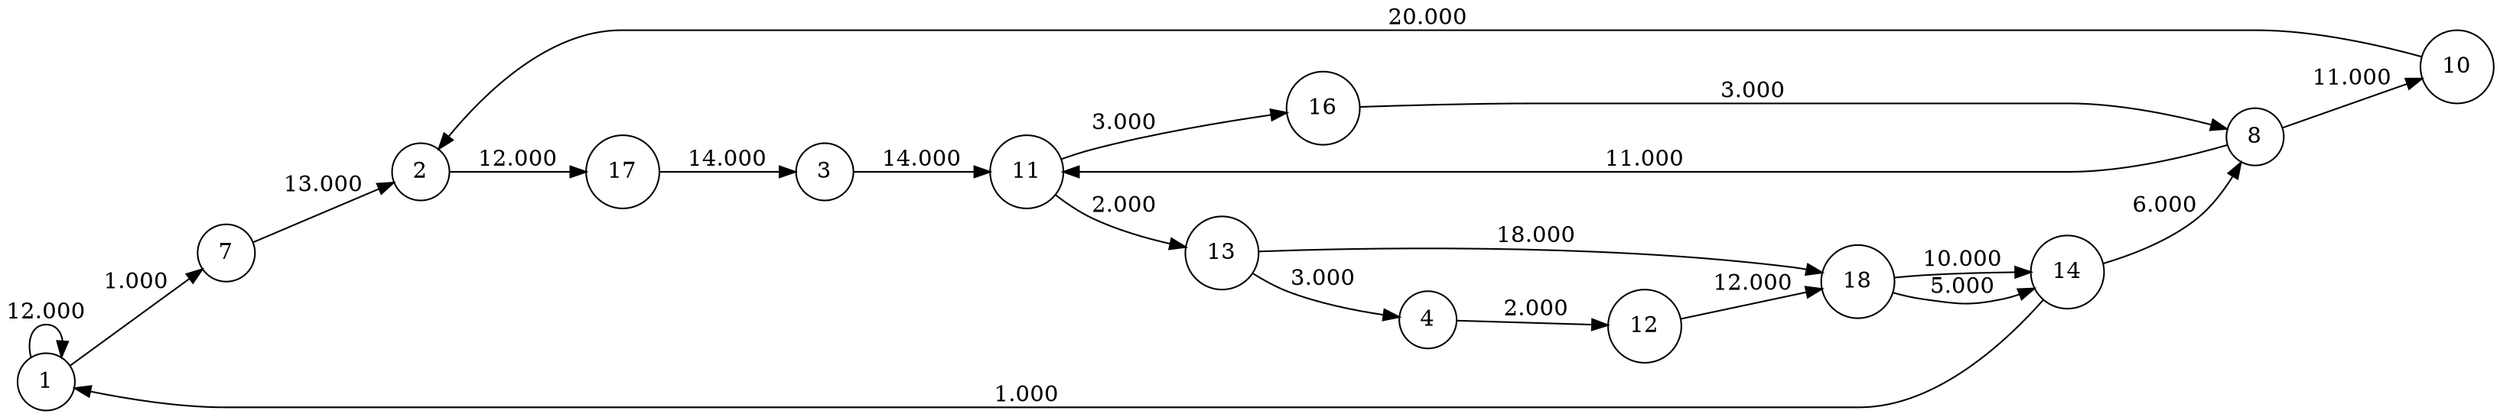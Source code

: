 digraph {
rankdir = LR;
node [shape = circle];
"1" -> "1" [label="12.000"]
"1" -> "7" [label="1.000"]
"13" -> "4" [label="3.000"]
"18" -> "14" [label="5.000"]
"14" -> "1" [label="1.000"]
"3" -> "11" [label="14.000"]
"11" -> "16" [label="3.000"]
"8" -> "11" [label="11.000"]
"18" -> "14" [label="10.000"]
"16" -> "8" [label="3.000"]
"12" -> "18" [label="12.000"]
"17" -> "3" [label="14.000"]
"7" -> "2" [label="13.000"]
"4" -> "12" [label="2.000"]
"13" -> "18" [label="18.000"]
"14" -> "8" [label="6.000"]
"11" -> "13" [label="2.000"]
"10" -> "2" [label="20.000"]
"8" -> "10" [label="11.000"]
"2" -> "17" [label="12.000"]
}



